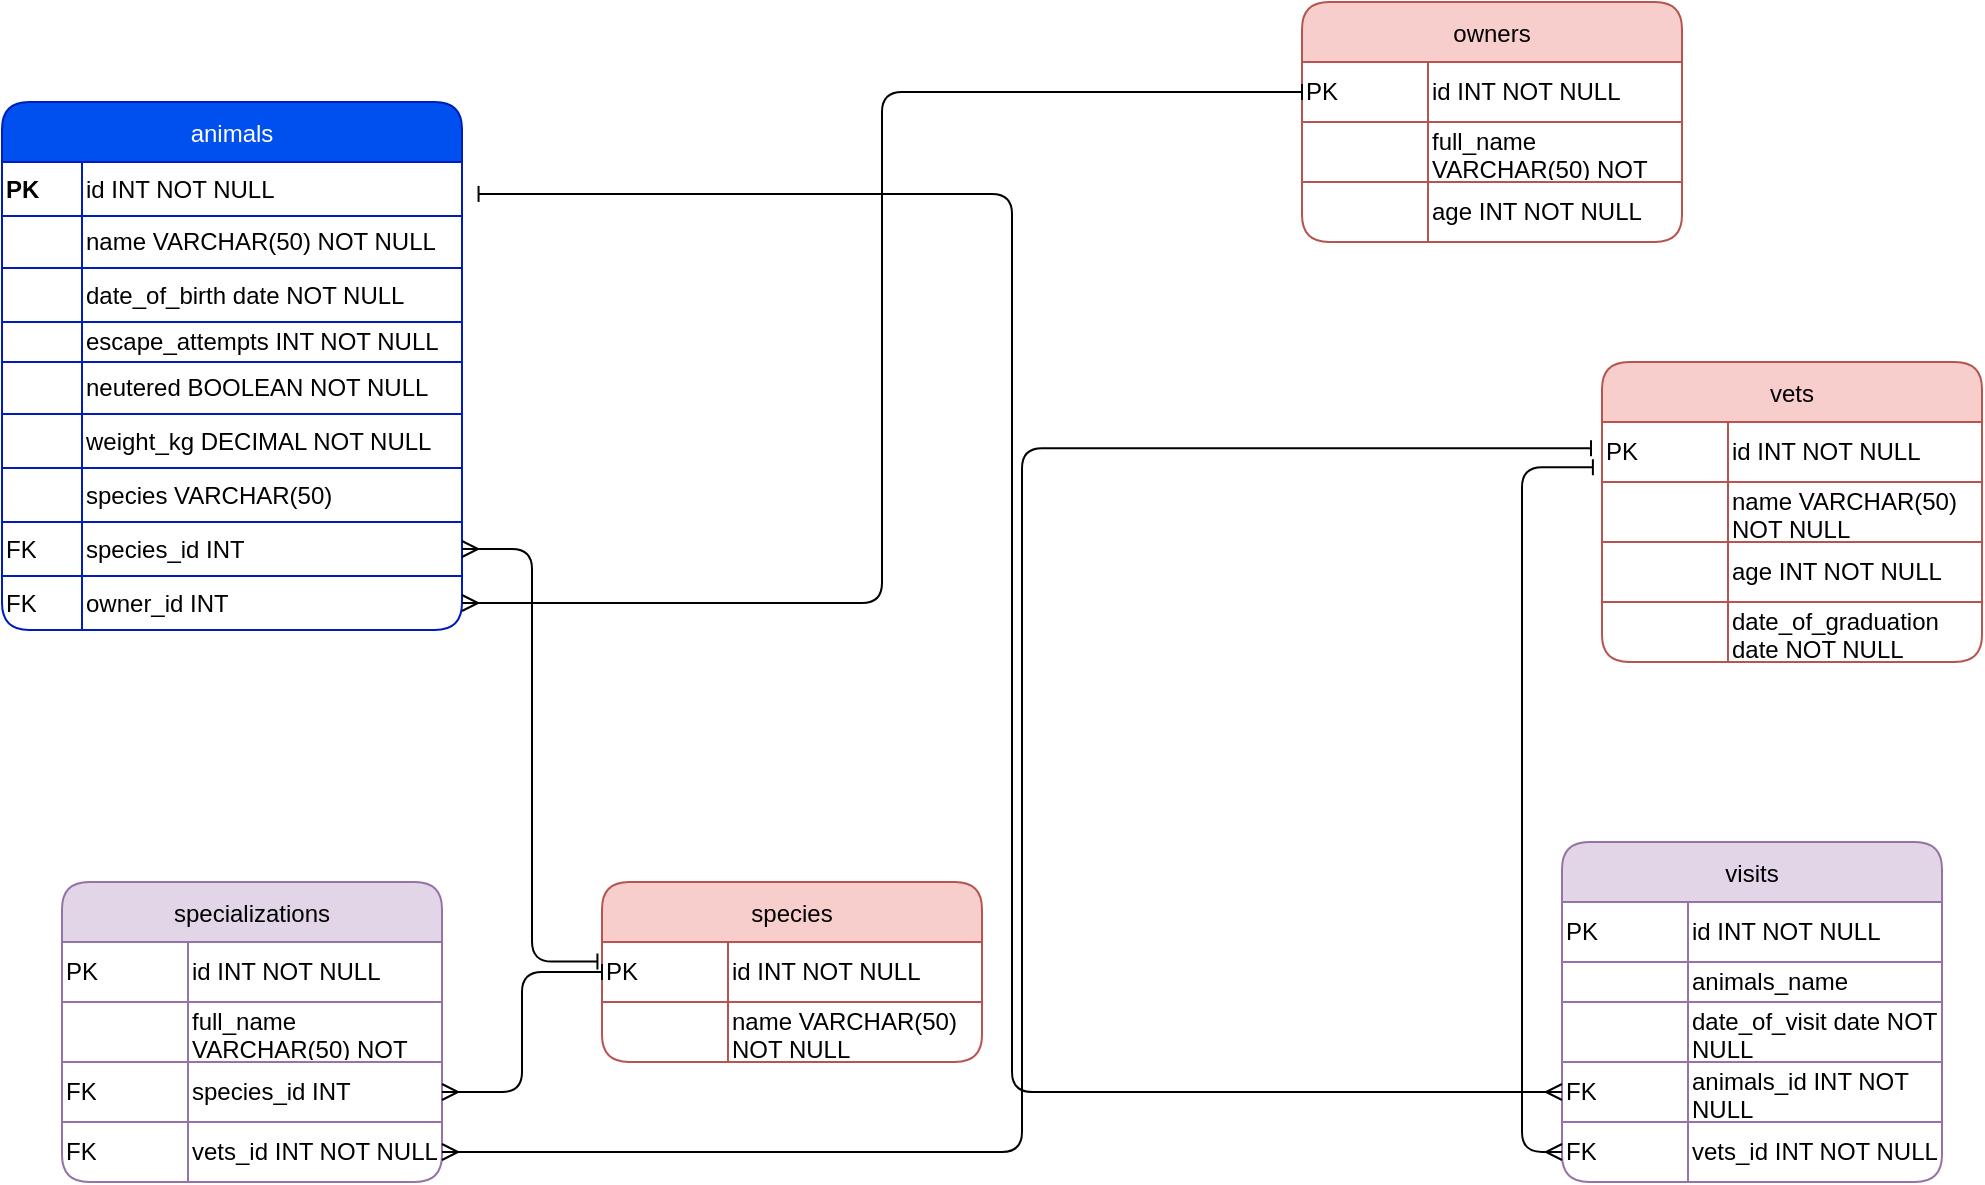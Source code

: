 <mxfile>
    <diagram id="R2lEEEUBdFMjLlhIrx00" name="Page-1">
        <mxGraphModel dx="617" dy="1451" grid="1" gridSize="10" guides="1" tooltips="1" connect="1" arrows="1" fold="1" page="1" pageScale="1" pageWidth="850" pageHeight="1100" math="0" shadow="0" extFonts="Permanent Marker^https://fonts.googleapis.com/css?family=Permanent+Marker">
            <root>
                <mxCell id="0"/>
                <mxCell id="1" parent="0"/>
                <mxCell id="uYI1tOV3QVHNaPLx2gHy-36" value="animals" style="shape=table;startSize=30;container=1;collapsible=0;childLayout=tableLayout;align=center;rounded=1;shadow=0;swimlaneLine=1;sketch=0;fillColor=#0050ef;strokeColor=#001DBC;fontColor=#ffffff;" parent="1" vertex="1">
                    <mxGeometry x="10" y="-230" width="230" height="264" as="geometry"/>
                </mxCell>
                <mxCell id="uYI1tOV3QVHNaPLx2gHy-37" value="" style="shape=tableRow;horizontal=0;startSize=0;swimlaneHead=0;swimlaneBody=0;top=0;left=0;bottom=0;right=0;collapsible=0;dropTarget=0;fillColor=none;points=[[0,0.5],[1,0.5]];portConstraint=eastwest;align=left;" parent="uYI1tOV3QVHNaPLx2gHy-36" vertex="1">
                    <mxGeometry y="30" width="230" height="27" as="geometry"/>
                </mxCell>
                <mxCell id="uYI1tOV3QVHNaPLx2gHy-38" value="&lt;b&gt;PK&lt;/b&gt;" style="shape=partialRectangle;html=1;whiteSpace=wrap;connectable=0;overflow=hidden;fillColor=none;top=0;left=0;bottom=0;right=0;pointerEvents=1;align=left;" parent="uYI1tOV3QVHNaPLx2gHy-37" vertex="1">
                    <mxGeometry width="40" height="27" as="geometry">
                        <mxRectangle width="40" height="27" as="alternateBounds"/>
                    </mxGeometry>
                </mxCell>
                <mxCell id="uYI1tOV3QVHNaPLx2gHy-39" value="id INT NOT NULL" style="shape=partialRectangle;html=1;whiteSpace=wrap;connectable=0;overflow=hidden;fillColor=none;top=0;left=0;bottom=0;right=0;pointerEvents=1;align=left;" parent="uYI1tOV3QVHNaPLx2gHy-37" vertex="1">
                    <mxGeometry x="40" width="190" height="27" as="geometry">
                        <mxRectangle width="190" height="27" as="alternateBounds"/>
                    </mxGeometry>
                </mxCell>
                <mxCell id="uYI1tOV3QVHNaPLx2gHy-40" value="" style="shape=tableRow;horizontal=0;startSize=0;swimlaneHead=0;swimlaneBody=0;top=0;left=0;bottom=0;right=0;collapsible=0;dropTarget=0;fillColor=none;points=[[0,0.5],[1,0.5]];portConstraint=eastwest;align=left;" parent="uYI1tOV3QVHNaPLx2gHy-36" vertex="1">
                    <mxGeometry y="57" width="230" height="26" as="geometry"/>
                </mxCell>
                <mxCell id="uYI1tOV3QVHNaPLx2gHy-41" value="" style="shape=partialRectangle;html=1;whiteSpace=wrap;connectable=0;overflow=hidden;fillColor=none;top=0;left=0;bottom=0;right=0;pointerEvents=1;align=left;" parent="uYI1tOV3QVHNaPLx2gHy-40" vertex="1">
                    <mxGeometry width="40" height="26" as="geometry">
                        <mxRectangle width="40" height="26" as="alternateBounds"/>
                    </mxGeometry>
                </mxCell>
                <mxCell id="uYI1tOV3QVHNaPLx2gHy-42" value="name VARCHAR(50) NOT NULL" style="shape=partialRectangle;html=1;whiteSpace=wrap;connectable=0;overflow=hidden;fillColor=none;top=0;left=0;bottom=0;right=0;pointerEvents=1;align=left;" parent="uYI1tOV3QVHNaPLx2gHy-40" vertex="1">
                    <mxGeometry x="40" width="190" height="26" as="geometry">
                        <mxRectangle width="190" height="26" as="alternateBounds"/>
                    </mxGeometry>
                </mxCell>
                <mxCell id="uYI1tOV3QVHNaPLx2gHy-43" value="" style="shape=tableRow;horizontal=0;startSize=0;swimlaneHead=0;swimlaneBody=0;top=0;left=0;bottom=0;right=0;collapsible=0;dropTarget=0;fillColor=none;points=[[0,0.5],[1,0.5]];portConstraint=eastwest;align=left;" parent="uYI1tOV3QVHNaPLx2gHy-36" vertex="1">
                    <mxGeometry y="83" width="230" height="27" as="geometry"/>
                </mxCell>
                <mxCell id="uYI1tOV3QVHNaPLx2gHy-44" value="" style="shape=partialRectangle;html=1;whiteSpace=wrap;connectable=0;overflow=hidden;fillColor=none;top=0;left=0;bottom=0;right=0;pointerEvents=1;align=left;" parent="uYI1tOV3QVHNaPLx2gHy-43" vertex="1">
                    <mxGeometry width="40" height="27" as="geometry">
                        <mxRectangle width="40" height="27" as="alternateBounds"/>
                    </mxGeometry>
                </mxCell>
                <mxCell id="uYI1tOV3QVHNaPLx2gHy-45" value="date_of_birth date NOT NULL" style="shape=partialRectangle;html=1;whiteSpace=wrap;connectable=0;overflow=hidden;fillColor=none;top=0;left=0;bottom=0;right=0;pointerEvents=1;align=left;" parent="uYI1tOV3QVHNaPLx2gHy-43" vertex="1">
                    <mxGeometry x="40" width="190" height="27" as="geometry">
                        <mxRectangle width="190" height="27" as="alternateBounds"/>
                    </mxGeometry>
                </mxCell>
                <mxCell id="uYI1tOV3QVHNaPLx2gHy-46" value="" style="shape=tableRow;horizontal=0;startSize=0;swimlaneHead=0;swimlaneBody=0;top=0;left=0;bottom=0;right=0;collapsible=0;dropTarget=0;fillColor=none;points=[[0,0.5],[1,0.5]];portConstraint=eastwest;align=left;" parent="uYI1tOV3QVHNaPLx2gHy-36" vertex="1">
                    <mxGeometry y="110" width="230" height="20" as="geometry"/>
                </mxCell>
                <mxCell id="uYI1tOV3QVHNaPLx2gHy-47" value="" style="shape=partialRectangle;html=1;whiteSpace=wrap;connectable=0;overflow=hidden;fillColor=none;top=0;left=0;bottom=0;right=0;pointerEvents=1;align=left;" parent="uYI1tOV3QVHNaPLx2gHy-46" vertex="1">
                    <mxGeometry width="40" height="20" as="geometry">
                        <mxRectangle width="40" height="20" as="alternateBounds"/>
                    </mxGeometry>
                </mxCell>
                <mxCell id="uYI1tOV3QVHNaPLx2gHy-48" value="escape_attempts INT NOT NULL" style="shape=partialRectangle;html=1;whiteSpace=wrap;connectable=0;overflow=hidden;fillColor=none;top=0;left=0;bottom=0;right=0;pointerEvents=1;align=left;" parent="uYI1tOV3QVHNaPLx2gHy-46" vertex="1">
                    <mxGeometry x="40" width="190" height="20" as="geometry">
                        <mxRectangle width="190" height="20" as="alternateBounds"/>
                    </mxGeometry>
                </mxCell>
                <mxCell id="uYI1tOV3QVHNaPLx2gHy-49" value="" style="shape=tableRow;horizontal=0;startSize=0;swimlaneHead=0;swimlaneBody=0;top=0;left=0;bottom=0;right=0;collapsible=0;dropTarget=0;fillColor=none;points=[[0,0.5],[1,0.5]];portConstraint=eastwest;align=left;" parent="uYI1tOV3QVHNaPLx2gHy-36" vertex="1">
                    <mxGeometry y="130" width="230" height="26" as="geometry"/>
                </mxCell>
                <mxCell id="uYI1tOV3QVHNaPLx2gHy-50" value="" style="shape=partialRectangle;html=1;whiteSpace=wrap;connectable=0;overflow=hidden;fillColor=none;top=0;left=0;bottom=0;right=0;pointerEvents=1;align=left;" parent="uYI1tOV3QVHNaPLx2gHy-49" vertex="1">
                    <mxGeometry width="40" height="26" as="geometry">
                        <mxRectangle width="40" height="26" as="alternateBounds"/>
                    </mxGeometry>
                </mxCell>
                <mxCell id="uYI1tOV3QVHNaPLx2gHy-51" value="neutered BOOLEAN NOT NULL" style="shape=partialRectangle;html=1;whiteSpace=wrap;connectable=0;overflow=hidden;fillColor=none;top=0;left=0;bottom=0;right=0;pointerEvents=1;align=left;" parent="uYI1tOV3QVHNaPLx2gHy-49" vertex="1">
                    <mxGeometry x="40" width="190" height="26" as="geometry">
                        <mxRectangle width="190" height="26" as="alternateBounds"/>
                    </mxGeometry>
                </mxCell>
                <mxCell id="uYI1tOV3QVHNaPLx2gHy-52" value="" style="shape=tableRow;horizontal=0;startSize=0;swimlaneHead=0;swimlaneBody=0;top=0;left=0;bottom=0;right=0;collapsible=0;dropTarget=0;fillColor=none;points=[[0,0.5],[1,0.5]];portConstraint=eastwest;align=left;" parent="uYI1tOV3QVHNaPLx2gHy-36" vertex="1">
                    <mxGeometry y="156" width="230" height="27" as="geometry"/>
                </mxCell>
                <mxCell id="uYI1tOV3QVHNaPLx2gHy-53" value="" style="shape=partialRectangle;html=1;whiteSpace=wrap;connectable=0;overflow=hidden;fillColor=none;top=0;left=0;bottom=0;right=0;pointerEvents=1;align=left;" parent="uYI1tOV3QVHNaPLx2gHy-52" vertex="1">
                    <mxGeometry width="40" height="27" as="geometry">
                        <mxRectangle width="40" height="27" as="alternateBounds"/>
                    </mxGeometry>
                </mxCell>
                <mxCell id="uYI1tOV3QVHNaPLx2gHy-54" value="weight_kg DECIMAL NOT NULL" style="shape=partialRectangle;html=1;whiteSpace=wrap;connectable=0;overflow=hidden;fillColor=none;top=0;left=0;bottom=0;right=0;pointerEvents=1;align=left;" parent="uYI1tOV3QVHNaPLx2gHy-52" vertex="1">
                    <mxGeometry x="40" width="190" height="27" as="geometry">
                        <mxRectangle width="190" height="27" as="alternateBounds"/>
                    </mxGeometry>
                </mxCell>
                <mxCell id="uYI1tOV3QVHNaPLx2gHy-69" style="shape=tableRow;horizontal=0;startSize=0;swimlaneHead=0;swimlaneBody=0;top=0;left=0;bottom=0;right=0;collapsible=0;dropTarget=0;fillColor=none;points=[[0,0.5],[1,0.5]];portConstraint=eastwest;align=left;" parent="uYI1tOV3QVHNaPLx2gHy-36" vertex="1">
                    <mxGeometry y="183" width="230" height="27" as="geometry"/>
                </mxCell>
                <mxCell id="uYI1tOV3QVHNaPLx2gHy-70" style="shape=partialRectangle;html=1;whiteSpace=wrap;connectable=0;overflow=hidden;fillColor=none;top=0;left=0;bottom=0;right=0;pointerEvents=1;align=left;" parent="uYI1tOV3QVHNaPLx2gHy-69" vertex="1">
                    <mxGeometry width="40" height="27" as="geometry">
                        <mxRectangle width="40" height="27" as="alternateBounds"/>
                    </mxGeometry>
                </mxCell>
                <mxCell id="uYI1tOV3QVHNaPLx2gHy-71" value="species VARCHAR(50)" style="shape=partialRectangle;html=1;whiteSpace=wrap;connectable=0;overflow=hidden;fillColor=none;top=0;left=0;bottom=0;right=0;pointerEvents=1;align=left;" parent="uYI1tOV3QVHNaPLx2gHy-69" vertex="1">
                    <mxGeometry x="40" width="190" height="27" as="geometry">
                        <mxRectangle width="190" height="27" as="alternateBounds"/>
                    </mxGeometry>
                </mxCell>
                <mxCell id="uYI1tOV3QVHNaPLx2gHy-82" style="shape=tableRow;horizontal=0;startSize=0;swimlaneHead=0;swimlaneBody=0;top=0;left=0;bottom=0;right=0;collapsible=0;dropTarget=0;fillColor=none;points=[[0,0.5],[1,0.5]];portConstraint=eastwest;align=left;" parent="uYI1tOV3QVHNaPLx2gHy-36" vertex="1">
                    <mxGeometry y="210" width="230" height="27" as="geometry"/>
                </mxCell>
                <mxCell id="uYI1tOV3QVHNaPLx2gHy-83" value="FK" style="shape=partialRectangle;html=1;whiteSpace=wrap;connectable=0;overflow=hidden;fillColor=none;top=0;left=0;bottom=0;right=0;pointerEvents=1;align=left;" parent="uYI1tOV3QVHNaPLx2gHy-82" vertex="1">
                    <mxGeometry width="40" height="27" as="geometry">
                        <mxRectangle width="40" height="27" as="alternateBounds"/>
                    </mxGeometry>
                </mxCell>
                <mxCell id="uYI1tOV3QVHNaPLx2gHy-84" value="species_id INT" style="shape=partialRectangle;html=1;whiteSpace=wrap;connectable=0;overflow=hidden;fillColor=none;top=0;left=0;bottom=0;right=0;pointerEvents=1;align=left;" parent="uYI1tOV3QVHNaPLx2gHy-82" vertex="1">
                    <mxGeometry x="40" width="190" height="27" as="geometry">
                        <mxRectangle width="190" height="27" as="alternateBounds"/>
                    </mxGeometry>
                </mxCell>
                <mxCell id="uYI1tOV3QVHNaPLx2gHy-85" style="shape=tableRow;horizontal=0;startSize=0;swimlaneHead=0;swimlaneBody=0;top=0;left=0;bottom=0;right=0;collapsible=0;dropTarget=0;fillColor=none;points=[[0,0.5],[1,0.5]];portConstraint=eastwest;align=left;" parent="uYI1tOV3QVHNaPLx2gHy-36" vertex="1">
                    <mxGeometry y="237" width="230" height="27" as="geometry"/>
                </mxCell>
                <mxCell id="uYI1tOV3QVHNaPLx2gHy-86" value="FK" style="shape=partialRectangle;html=1;whiteSpace=wrap;connectable=0;overflow=hidden;fillColor=none;top=0;left=0;bottom=0;right=0;pointerEvents=1;align=left;" parent="uYI1tOV3QVHNaPLx2gHy-85" vertex="1">
                    <mxGeometry width="40" height="27" as="geometry">
                        <mxRectangle width="40" height="27" as="alternateBounds"/>
                    </mxGeometry>
                </mxCell>
                <mxCell id="uYI1tOV3QVHNaPLx2gHy-87" value="owner_id INT" style="shape=partialRectangle;html=1;whiteSpace=wrap;connectable=0;overflow=hidden;fillColor=none;top=0;left=0;bottom=0;right=0;pointerEvents=1;align=left;" parent="uYI1tOV3QVHNaPLx2gHy-85" vertex="1">
                    <mxGeometry x="40" width="190" height="27" as="geometry">
                        <mxRectangle width="190" height="27" as="alternateBounds"/>
                    </mxGeometry>
                </mxCell>
                <mxCell id="uYI1tOV3QVHNaPLx2gHy-55" value="owners" style="shape=table;startSize=30;container=1;collapsible=0;childLayout=tableLayout;align=center;rounded=1;fillColor=#f8cecc;strokeColor=#b85450;" parent="1" vertex="1">
                    <mxGeometry x="660" y="-280" width="190" height="120" as="geometry"/>
                </mxCell>
                <mxCell id="uYI1tOV3QVHNaPLx2gHy-56" value="" style="shape=tableRow;horizontal=0;startSize=0;swimlaneHead=0;swimlaneBody=0;top=0;left=0;bottom=0;right=0;collapsible=0;dropTarget=0;fillColor=none;points=[[0,0.5],[1,0.5]];portConstraint=eastwest;align=left;" parent="uYI1tOV3QVHNaPLx2gHy-55" vertex="1">
                    <mxGeometry y="30" width="190" height="30" as="geometry"/>
                </mxCell>
                <mxCell id="uYI1tOV3QVHNaPLx2gHy-57" value="PK" style="shape=partialRectangle;html=1;whiteSpace=wrap;connectable=0;overflow=hidden;fillColor=none;top=0;left=0;bottom=0;right=0;pointerEvents=1;align=left;" parent="uYI1tOV3QVHNaPLx2gHy-56" vertex="1">
                    <mxGeometry width="63" height="30" as="geometry">
                        <mxRectangle width="63" height="30" as="alternateBounds"/>
                    </mxGeometry>
                </mxCell>
                <mxCell id="uYI1tOV3QVHNaPLx2gHy-58" value="id INT NOT NULL" style="shape=partialRectangle;html=1;whiteSpace=wrap;connectable=0;overflow=hidden;fillColor=none;top=0;left=0;bottom=0;right=0;pointerEvents=1;align=left;" parent="uYI1tOV3QVHNaPLx2gHy-56" vertex="1">
                    <mxGeometry x="63" width="127" height="30" as="geometry">
                        <mxRectangle width="127" height="30" as="alternateBounds"/>
                    </mxGeometry>
                </mxCell>
                <mxCell id="uYI1tOV3QVHNaPLx2gHy-59" value="" style="shape=tableRow;horizontal=0;startSize=0;swimlaneHead=0;swimlaneBody=0;top=0;left=0;bottom=0;right=0;collapsible=0;dropTarget=0;fillColor=none;points=[[0,0.5],[1,0.5]];portConstraint=eastwest;align=left;" parent="uYI1tOV3QVHNaPLx2gHy-55" vertex="1">
                    <mxGeometry y="60" width="190" height="30" as="geometry"/>
                </mxCell>
                <mxCell id="uYI1tOV3QVHNaPLx2gHy-60" value="" style="shape=partialRectangle;html=1;whiteSpace=wrap;connectable=0;overflow=hidden;fillColor=none;top=0;left=0;bottom=0;right=0;pointerEvents=1;align=left;" parent="uYI1tOV3QVHNaPLx2gHy-59" vertex="1">
                    <mxGeometry width="63" height="30" as="geometry">
                        <mxRectangle width="63" height="30" as="alternateBounds"/>
                    </mxGeometry>
                </mxCell>
                <mxCell id="uYI1tOV3QVHNaPLx2gHy-61" value="full_name VARCHAR(50) NOT NULL" style="shape=partialRectangle;html=1;whiteSpace=wrap;connectable=0;overflow=hidden;fillColor=none;top=0;left=0;bottom=0;right=0;pointerEvents=1;align=left;" parent="uYI1tOV3QVHNaPLx2gHy-59" vertex="1">
                    <mxGeometry x="63" width="127" height="30" as="geometry">
                        <mxRectangle width="127" height="30" as="alternateBounds"/>
                    </mxGeometry>
                </mxCell>
                <mxCell id="uYI1tOV3QVHNaPLx2gHy-62" value="" style="shape=tableRow;horizontal=0;startSize=0;swimlaneHead=0;swimlaneBody=0;top=0;left=0;bottom=0;right=0;collapsible=0;dropTarget=0;fillColor=none;points=[[0,0.5],[1,0.5]];portConstraint=eastwest;align=left;" parent="uYI1tOV3QVHNaPLx2gHy-55" vertex="1">
                    <mxGeometry y="90" width="190" height="30" as="geometry"/>
                </mxCell>
                <mxCell id="uYI1tOV3QVHNaPLx2gHy-63" value="" style="shape=partialRectangle;html=1;whiteSpace=wrap;connectable=0;overflow=hidden;fillColor=none;top=0;left=0;bottom=0;right=0;pointerEvents=1;align=left;" parent="uYI1tOV3QVHNaPLx2gHy-62" vertex="1">
                    <mxGeometry width="63" height="30" as="geometry">
                        <mxRectangle width="63" height="30" as="alternateBounds"/>
                    </mxGeometry>
                </mxCell>
                <mxCell id="uYI1tOV3QVHNaPLx2gHy-64" value="age INT NOT NULL" style="shape=partialRectangle;html=1;whiteSpace=wrap;connectable=0;overflow=hidden;fillColor=none;top=0;left=0;bottom=0;right=0;pointerEvents=1;align=left;" parent="uYI1tOV3QVHNaPLx2gHy-62" vertex="1">
                    <mxGeometry x="63" width="127" height="30" as="geometry">
                        <mxRectangle width="127" height="30" as="alternateBounds"/>
                    </mxGeometry>
                </mxCell>
                <mxCell id="uYI1tOV3QVHNaPLx2gHy-72" value="vets" style="shape=table;startSize=30;container=1;collapsible=0;childLayout=tableLayout;align=center;rounded=1;fillColor=#f8cecc;strokeColor=#b85450;" parent="1" vertex="1">
                    <mxGeometry x="810" y="-100" width="190" height="150" as="geometry"/>
                </mxCell>
                <mxCell id="uYI1tOV3QVHNaPLx2gHy-73" value="" style="shape=tableRow;horizontal=0;startSize=0;swimlaneHead=0;swimlaneBody=0;top=0;left=0;bottom=0;right=0;collapsible=0;dropTarget=0;fillColor=none;points=[[0,0.5],[1,0.5]];portConstraint=eastwest;align=left;" parent="uYI1tOV3QVHNaPLx2gHy-72" vertex="1">
                    <mxGeometry y="30" width="190" height="30" as="geometry"/>
                </mxCell>
                <mxCell id="uYI1tOV3QVHNaPLx2gHy-74" value="PK" style="shape=partialRectangle;html=1;whiteSpace=wrap;connectable=0;overflow=hidden;fillColor=none;top=0;left=0;bottom=0;right=0;pointerEvents=1;align=left;" parent="uYI1tOV3QVHNaPLx2gHy-73" vertex="1">
                    <mxGeometry width="63" height="30" as="geometry">
                        <mxRectangle width="63" height="30" as="alternateBounds"/>
                    </mxGeometry>
                </mxCell>
                <mxCell id="uYI1tOV3QVHNaPLx2gHy-75" value="id INT NOT NULL" style="shape=partialRectangle;html=1;whiteSpace=wrap;connectable=0;overflow=hidden;fillColor=none;top=0;left=0;bottom=0;right=0;pointerEvents=1;align=left;" parent="uYI1tOV3QVHNaPLx2gHy-73" vertex="1">
                    <mxGeometry x="63" width="127" height="30" as="geometry">
                        <mxRectangle width="127" height="30" as="alternateBounds"/>
                    </mxGeometry>
                </mxCell>
                <mxCell id="uYI1tOV3QVHNaPLx2gHy-76" value="" style="shape=tableRow;horizontal=0;startSize=0;swimlaneHead=0;swimlaneBody=0;top=0;left=0;bottom=0;right=0;collapsible=0;dropTarget=0;fillColor=none;points=[[0,0.5],[1,0.5]];portConstraint=eastwest;align=left;" parent="uYI1tOV3QVHNaPLx2gHy-72" vertex="1">
                    <mxGeometry y="60" width="190" height="30" as="geometry"/>
                </mxCell>
                <mxCell id="uYI1tOV3QVHNaPLx2gHy-77" value="" style="shape=partialRectangle;html=1;whiteSpace=wrap;connectable=0;overflow=hidden;fillColor=none;top=0;left=0;bottom=0;right=0;pointerEvents=1;align=left;" parent="uYI1tOV3QVHNaPLx2gHy-76" vertex="1">
                    <mxGeometry width="63" height="30" as="geometry">
                        <mxRectangle width="63" height="30" as="alternateBounds"/>
                    </mxGeometry>
                </mxCell>
                <mxCell id="uYI1tOV3QVHNaPLx2gHy-78" value="name VARCHAR(50) NOT NULL" style="shape=partialRectangle;html=1;whiteSpace=wrap;connectable=0;overflow=hidden;fillColor=none;top=0;left=0;bottom=0;right=0;pointerEvents=1;align=left;" parent="uYI1tOV3QVHNaPLx2gHy-76" vertex="1">
                    <mxGeometry x="63" width="127" height="30" as="geometry">
                        <mxRectangle width="127" height="30" as="alternateBounds"/>
                    </mxGeometry>
                </mxCell>
                <mxCell id="uYI1tOV3QVHNaPLx2gHy-79" value="" style="shape=tableRow;horizontal=0;startSize=0;swimlaneHead=0;swimlaneBody=0;top=0;left=0;bottom=0;right=0;collapsible=0;dropTarget=0;fillColor=none;points=[[0,0.5],[1,0.5]];portConstraint=eastwest;align=left;" parent="uYI1tOV3QVHNaPLx2gHy-72" vertex="1">
                    <mxGeometry y="90" width="190" height="30" as="geometry"/>
                </mxCell>
                <mxCell id="uYI1tOV3QVHNaPLx2gHy-80" value="" style="shape=partialRectangle;html=1;whiteSpace=wrap;connectable=0;overflow=hidden;fillColor=none;top=0;left=0;bottom=0;right=0;pointerEvents=1;align=left;" parent="uYI1tOV3QVHNaPLx2gHy-79" vertex="1">
                    <mxGeometry width="63" height="30" as="geometry">
                        <mxRectangle width="63" height="30" as="alternateBounds"/>
                    </mxGeometry>
                </mxCell>
                <mxCell id="uYI1tOV3QVHNaPLx2gHy-81" value="age INT NOT NULL" style="shape=partialRectangle;html=1;whiteSpace=wrap;connectable=0;overflow=hidden;fillColor=none;top=0;left=0;bottom=0;right=0;pointerEvents=1;align=left;" parent="uYI1tOV3QVHNaPLx2gHy-79" vertex="1">
                    <mxGeometry x="63" width="127" height="30" as="geometry">
                        <mxRectangle width="127" height="30" as="alternateBounds"/>
                    </mxGeometry>
                </mxCell>
                <mxCell id="uYI1tOV3QVHNaPLx2gHy-88" style="shape=tableRow;horizontal=0;startSize=0;swimlaneHead=0;swimlaneBody=0;top=0;left=0;bottom=0;right=0;collapsible=0;dropTarget=0;fillColor=none;points=[[0,0.5],[1,0.5]];portConstraint=eastwest;align=left;" parent="uYI1tOV3QVHNaPLx2gHy-72" vertex="1">
                    <mxGeometry y="120" width="190" height="30" as="geometry"/>
                </mxCell>
                <mxCell id="uYI1tOV3QVHNaPLx2gHy-89" style="shape=partialRectangle;html=1;whiteSpace=wrap;connectable=0;overflow=hidden;fillColor=none;top=0;left=0;bottom=0;right=0;pointerEvents=1;align=left;" parent="uYI1tOV3QVHNaPLx2gHy-88" vertex="1">
                    <mxGeometry width="63" height="30" as="geometry">
                        <mxRectangle width="63" height="30" as="alternateBounds"/>
                    </mxGeometry>
                </mxCell>
                <mxCell id="uYI1tOV3QVHNaPLx2gHy-90" value="date_of_graduation date NOT NULL" style="shape=partialRectangle;html=1;whiteSpace=wrap;connectable=0;overflow=hidden;fillColor=none;top=0;left=0;bottom=0;right=0;pointerEvents=1;align=left;" parent="uYI1tOV3QVHNaPLx2gHy-88" vertex="1">
                    <mxGeometry x="63" width="127" height="30" as="geometry">
                        <mxRectangle width="127" height="30" as="alternateBounds"/>
                    </mxGeometry>
                </mxCell>
                <mxCell id="uYI1tOV3QVHNaPLx2gHy-91" value="specializations" style="shape=table;startSize=30;container=1;collapsible=0;childLayout=tableLayout;align=center;rounded=1;fillColor=#e1d5e7;strokeColor=#9673a6;" parent="1" vertex="1">
                    <mxGeometry x="40" y="160" width="190" height="150" as="geometry"/>
                </mxCell>
                <mxCell id="uYI1tOV3QVHNaPLx2gHy-92" value="" style="shape=tableRow;horizontal=0;startSize=0;swimlaneHead=0;swimlaneBody=0;top=0;left=0;bottom=0;right=0;collapsible=0;dropTarget=0;fillColor=none;points=[[0,0.5],[1,0.5]];portConstraint=eastwest;align=left;" parent="uYI1tOV3QVHNaPLx2gHy-91" vertex="1">
                    <mxGeometry y="30" width="190" height="30" as="geometry"/>
                </mxCell>
                <mxCell id="uYI1tOV3QVHNaPLx2gHy-93" value="PK" style="shape=partialRectangle;html=1;whiteSpace=wrap;connectable=0;overflow=hidden;fillColor=none;top=0;left=0;bottom=0;right=0;pointerEvents=1;align=left;" parent="uYI1tOV3QVHNaPLx2gHy-92" vertex="1">
                    <mxGeometry width="63" height="30" as="geometry">
                        <mxRectangle width="63" height="30" as="alternateBounds"/>
                    </mxGeometry>
                </mxCell>
                <mxCell id="uYI1tOV3QVHNaPLx2gHy-94" value="id INT NOT NULL" style="shape=partialRectangle;html=1;whiteSpace=wrap;connectable=0;overflow=hidden;fillColor=none;top=0;left=0;bottom=0;right=0;pointerEvents=1;align=left;" parent="uYI1tOV3QVHNaPLx2gHy-92" vertex="1">
                    <mxGeometry x="63" width="127" height="30" as="geometry">
                        <mxRectangle width="127" height="30" as="alternateBounds"/>
                    </mxGeometry>
                </mxCell>
                <mxCell id="uYI1tOV3QVHNaPLx2gHy-95" value="" style="shape=tableRow;horizontal=0;startSize=0;swimlaneHead=0;swimlaneBody=0;top=0;left=0;bottom=0;right=0;collapsible=0;dropTarget=0;fillColor=none;points=[[0,0.5],[1,0.5]];portConstraint=eastwest;align=left;" parent="uYI1tOV3QVHNaPLx2gHy-91" vertex="1">
                    <mxGeometry y="60" width="190" height="30" as="geometry"/>
                </mxCell>
                <mxCell id="uYI1tOV3QVHNaPLx2gHy-96" value="" style="shape=partialRectangle;html=1;whiteSpace=wrap;connectable=0;overflow=hidden;fillColor=none;top=0;left=0;bottom=0;right=0;pointerEvents=1;align=left;" parent="uYI1tOV3QVHNaPLx2gHy-95" vertex="1">
                    <mxGeometry width="63" height="30" as="geometry">
                        <mxRectangle width="63" height="30" as="alternateBounds"/>
                    </mxGeometry>
                </mxCell>
                <mxCell id="uYI1tOV3QVHNaPLx2gHy-97" value="full_name VARCHAR(50) NOT NULL" style="shape=partialRectangle;html=1;whiteSpace=wrap;connectable=0;overflow=hidden;fillColor=none;top=0;left=0;bottom=0;right=0;pointerEvents=1;align=left;" parent="uYI1tOV3QVHNaPLx2gHy-95" vertex="1">
                    <mxGeometry x="63" width="127" height="30" as="geometry">
                        <mxRectangle width="127" height="30" as="alternateBounds"/>
                    </mxGeometry>
                </mxCell>
                <mxCell id="uYI1tOV3QVHNaPLx2gHy-98" value="" style="shape=tableRow;horizontal=0;startSize=0;swimlaneHead=0;swimlaneBody=0;top=0;left=0;bottom=0;right=0;collapsible=0;dropTarget=0;fillColor=none;points=[[0,0.5],[1,0.5]];portConstraint=eastwest;align=left;" parent="uYI1tOV3QVHNaPLx2gHy-91" vertex="1">
                    <mxGeometry y="90" width="190" height="30" as="geometry"/>
                </mxCell>
                <mxCell id="uYI1tOV3QVHNaPLx2gHy-99" value="FK" style="shape=partialRectangle;html=1;whiteSpace=wrap;connectable=0;overflow=hidden;fillColor=none;top=0;left=0;bottom=0;right=0;pointerEvents=1;align=left;" parent="uYI1tOV3QVHNaPLx2gHy-98" vertex="1">
                    <mxGeometry width="63" height="30" as="geometry">
                        <mxRectangle width="63" height="30" as="alternateBounds"/>
                    </mxGeometry>
                </mxCell>
                <mxCell id="uYI1tOV3QVHNaPLx2gHy-100" value="species_id INT&amp;nbsp;" style="shape=partialRectangle;html=1;whiteSpace=wrap;connectable=0;overflow=hidden;fillColor=none;top=0;left=0;bottom=0;right=0;pointerEvents=1;align=left;" parent="uYI1tOV3QVHNaPLx2gHy-98" vertex="1">
                    <mxGeometry x="63" width="127" height="30" as="geometry">
                        <mxRectangle width="127" height="30" as="alternateBounds"/>
                    </mxGeometry>
                </mxCell>
                <mxCell id="uYI1tOV3QVHNaPLx2gHy-102" style="shape=tableRow;horizontal=0;startSize=0;swimlaneHead=0;swimlaneBody=0;top=0;left=0;bottom=0;right=0;collapsible=0;dropTarget=0;fillColor=none;points=[[0,0.5],[1,0.5]];portConstraint=eastwest;align=left;" parent="uYI1tOV3QVHNaPLx2gHy-91" vertex="1">
                    <mxGeometry y="120" width="190" height="30" as="geometry"/>
                </mxCell>
                <mxCell id="uYI1tOV3QVHNaPLx2gHy-103" value="FK" style="shape=partialRectangle;html=1;whiteSpace=wrap;connectable=0;overflow=hidden;fillColor=none;top=0;left=0;bottom=0;right=0;pointerEvents=1;align=left;" parent="uYI1tOV3QVHNaPLx2gHy-102" vertex="1">
                    <mxGeometry width="63" height="30" as="geometry">
                        <mxRectangle width="63" height="30" as="alternateBounds"/>
                    </mxGeometry>
                </mxCell>
                <mxCell id="uYI1tOV3QVHNaPLx2gHy-104" value="&lt;span&gt;vets_id INT NOT NULL&lt;/span&gt;" style="shape=partialRectangle;html=1;whiteSpace=wrap;connectable=0;overflow=hidden;fillColor=none;top=0;left=0;bottom=0;right=0;pointerEvents=1;align=left;" parent="uYI1tOV3QVHNaPLx2gHy-102" vertex="1">
                    <mxGeometry x="63" width="127" height="30" as="geometry">
                        <mxRectangle width="127" height="30" as="alternateBounds"/>
                    </mxGeometry>
                </mxCell>
                <mxCell id="uYI1tOV3QVHNaPLx2gHy-105" value="visits" style="shape=table;startSize=30;container=1;collapsible=0;childLayout=tableLayout;align=center;rounded=1;fillColor=#e1d5e7;strokeColor=#9673a6;" parent="1" vertex="1">
                    <mxGeometry x="790" y="140" width="190" height="170" as="geometry"/>
                </mxCell>
                <mxCell id="uYI1tOV3QVHNaPLx2gHy-106" value="" style="shape=tableRow;horizontal=0;startSize=0;swimlaneHead=0;swimlaneBody=0;top=0;left=0;bottom=0;right=0;collapsible=0;dropTarget=0;fillColor=none;points=[[0,0.5],[1,0.5]];portConstraint=eastwest;align=left;" parent="uYI1tOV3QVHNaPLx2gHy-105" vertex="1">
                    <mxGeometry y="30" width="190" height="30" as="geometry"/>
                </mxCell>
                <mxCell id="uYI1tOV3QVHNaPLx2gHy-107" value="PK" style="shape=partialRectangle;html=1;whiteSpace=wrap;connectable=0;overflow=hidden;fillColor=none;top=0;left=0;bottom=0;right=0;pointerEvents=1;align=left;" parent="uYI1tOV3QVHNaPLx2gHy-106" vertex="1">
                    <mxGeometry width="63" height="30" as="geometry">
                        <mxRectangle width="63" height="30" as="alternateBounds"/>
                    </mxGeometry>
                </mxCell>
                <mxCell id="uYI1tOV3QVHNaPLx2gHy-108" value="id INT NOT NULL" style="shape=partialRectangle;html=1;whiteSpace=wrap;connectable=0;overflow=hidden;fillColor=none;top=0;left=0;bottom=0;right=0;pointerEvents=1;align=left;" parent="uYI1tOV3QVHNaPLx2gHy-106" vertex="1">
                    <mxGeometry x="63" width="127" height="30" as="geometry">
                        <mxRectangle width="127" height="30" as="alternateBounds"/>
                    </mxGeometry>
                </mxCell>
                <mxCell id="uYI1tOV3QVHNaPLx2gHy-109" value="" style="shape=tableRow;horizontal=0;startSize=0;swimlaneHead=0;swimlaneBody=0;top=0;left=0;bottom=0;right=0;collapsible=0;dropTarget=0;fillColor=none;points=[[0,0.5],[1,0.5]];portConstraint=eastwest;align=left;" parent="uYI1tOV3QVHNaPLx2gHy-105" vertex="1">
                    <mxGeometry y="60" width="190" height="20" as="geometry"/>
                </mxCell>
                <mxCell id="uYI1tOV3QVHNaPLx2gHy-110" value="" style="shape=partialRectangle;html=1;whiteSpace=wrap;connectable=0;overflow=hidden;fillColor=none;top=0;left=0;bottom=0;right=0;pointerEvents=1;align=left;" parent="uYI1tOV3QVHNaPLx2gHy-109" vertex="1">
                    <mxGeometry width="63" height="20" as="geometry">
                        <mxRectangle width="63" height="20" as="alternateBounds"/>
                    </mxGeometry>
                </mxCell>
                <mxCell id="uYI1tOV3QVHNaPLx2gHy-111" value="animals_name VARCHAR(50) NOT NULL" style="shape=partialRectangle;html=1;whiteSpace=wrap;connectable=0;overflow=hidden;fillColor=none;top=0;left=0;bottom=0;right=0;pointerEvents=1;align=left;" parent="uYI1tOV3QVHNaPLx2gHy-109" vertex="1">
                    <mxGeometry x="63" width="127" height="20" as="geometry">
                        <mxRectangle width="127" height="20" as="alternateBounds"/>
                    </mxGeometry>
                </mxCell>
                <mxCell id="uYI1tOV3QVHNaPLx2gHy-112" value="" style="shape=tableRow;horizontal=0;startSize=0;swimlaneHead=0;swimlaneBody=0;top=0;left=0;bottom=0;right=0;collapsible=0;dropTarget=0;fillColor=none;points=[[0,0.5],[1,0.5]];portConstraint=eastwest;align=left;" parent="uYI1tOV3QVHNaPLx2gHy-105" vertex="1">
                    <mxGeometry y="80" width="190" height="30" as="geometry"/>
                </mxCell>
                <mxCell id="uYI1tOV3QVHNaPLx2gHy-113" value="" style="shape=partialRectangle;html=1;whiteSpace=wrap;connectable=0;overflow=hidden;fillColor=none;top=0;left=0;bottom=0;right=0;pointerEvents=1;align=left;" parent="uYI1tOV3QVHNaPLx2gHy-112" vertex="1">
                    <mxGeometry width="63" height="30" as="geometry">
                        <mxRectangle width="63" height="30" as="alternateBounds"/>
                    </mxGeometry>
                </mxCell>
                <mxCell id="uYI1tOV3QVHNaPLx2gHy-114" value="date_of_visit date NOT NULL" style="shape=partialRectangle;html=1;whiteSpace=wrap;connectable=0;overflow=hidden;fillColor=none;top=0;left=0;bottom=0;right=0;pointerEvents=1;align=left;" parent="uYI1tOV3QVHNaPLx2gHy-112" vertex="1">
                    <mxGeometry x="63" width="127" height="30" as="geometry">
                        <mxRectangle width="127" height="30" as="alternateBounds"/>
                    </mxGeometry>
                </mxCell>
                <mxCell id="uYI1tOV3QVHNaPLx2gHy-115" style="shape=tableRow;horizontal=0;startSize=0;swimlaneHead=0;swimlaneBody=0;top=0;left=0;bottom=0;right=0;collapsible=0;dropTarget=0;fillColor=none;points=[[0,0.5],[1,0.5]];portConstraint=eastwest;align=left;" parent="uYI1tOV3QVHNaPLx2gHy-105" vertex="1">
                    <mxGeometry y="110" width="190" height="30" as="geometry"/>
                </mxCell>
                <mxCell id="uYI1tOV3QVHNaPLx2gHy-116" value="FK" style="shape=partialRectangle;html=1;whiteSpace=wrap;connectable=0;overflow=hidden;fillColor=none;top=0;left=0;bottom=0;right=0;pointerEvents=1;align=left;" parent="uYI1tOV3QVHNaPLx2gHy-115" vertex="1">
                    <mxGeometry width="63" height="30" as="geometry">
                        <mxRectangle width="63" height="30" as="alternateBounds"/>
                    </mxGeometry>
                </mxCell>
                <mxCell id="uYI1tOV3QVHNaPLx2gHy-117" value="animals_id INT NOT NULL" style="shape=partialRectangle;html=1;whiteSpace=wrap;connectable=0;overflow=hidden;fillColor=none;top=0;left=0;bottom=0;right=0;pointerEvents=1;align=left;" parent="uYI1tOV3QVHNaPLx2gHy-115" vertex="1">
                    <mxGeometry x="63" width="127" height="30" as="geometry">
                        <mxRectangle width="127" height="30" as="alternateBounds"/>
                    </mxGeometry>
                </mxCell>
                <mxCell id="uYI1tOV3QVHNaPLx2gHy-118" style="shape=tableRow;horizontal=0;startSize=0;swimlaneHead=0;swimlaneBody=0;top=0;left=0;bottom=0;right=0;collapsible=0;dropTarget=0;fillColor=none;points=[[0,0.5],[1,0.5]];portConstraint=eastwest;align=left;" parent="uYI1tOV3QVHNaPLx2gHy-105" vertex="1">
                    <mxGeometry y="140" width="190" height="30" as="geometry"/>
                </mxCell>
                <mxCell id="uYI1tOV3QVHNaPLx2gHy-119" value="FK" style="shape=partialRectangle;html=1;whiteSpace=wrap;connectable=0;overflow=hidden;fillColor=none;top=0;left=0;bottom=0;right=0;pointerEvents=1;align=left;" parent="uYI1tOV3QVHNaPLx2gHy-118" vertex="1">
                    <mxGeometry width="63" height="30" as="geometry">
                        <mxRectangle width="63" height="30" as="alternateBounds"/>
                    </mxGeometry>
                </mxCell>
                <mxCell id="uYI1tOV3QVHNaPLx2gHy-120" value="vets_id INT NOT NULL" style="shape=partialRectangle;html=1;whiteSpace=wrap;connectable=0;overflow=hidden;fillColor=none;top=0;left=0;bottom=0;right=0;pointerEvents=1;align=left;" parent="uYI1tOV3QVHNaPLx2gHy-118" vertex="1">
                    <mxGeometry x="63" width="127" height="30" as="geometry">
                        <mxRectangle width="127" height="30" as="alternateBounds"/>
                    </mxGeometry>
                </mxCell>
                <mxCell id="uYI1tOV3QVHNaPLx2gHy-122" value="species" style="shape=table;startSize=30;container=1;collapsible=0;childLayout=tableLayout;align=center;rounded=1;fillColor=#f8cecc;strokeColor=#b85450;" parent="1" vertex="1">
                    <mxGeometry x="310" y="160" width="190" height="90" as="geometry"/>
                </mxCell>
                <mxCell id="uYI1tOV3QVHNaPLx2gHy-123" value="" style="shape=tableRow;horizontal=0;startSize=0;swimlaneHead=0;swimlaneBody=0;top=0;left=0;bottom=0;right=0;collapsible=0;dropTarget=0;fillColor=none;points=[[0,0.5],[1,0.5]];portConstraint=eastwest;align=left;" parent="uYI1tOV3QVHNaPLx2gHy-122" vertex="1">
                    <mxGeometry y="30" width="190" height="30" as="geometry"/>
                </mxCell>
                <mxCell id="uYI1tOV3QVHNaPLx2gHy-124" value="PK" style="shape=partialRectangle;html=1;whiteSpace=wrap;connectable=0;overflow=hidden;fillColor=none;top=0;left=0;bottom=0;right=0;pointerEvents=1;align=left;" parent="uYI1tOV3QVHNaPLx2gHy-123" vertex="1">
                    <mxGeometry width="63" height="30" as="geometry">
                        <mxRectangle width="63" height="30" as="alternateBounds"/>
                    </mxGeometry>
                </mxCell>
                <mxCell id="uYI1tOV3QVHNaPLx2gHy-125" value="id INT NOT NULL" style="shape=partialRectangle;html=1;whiteSpace=wrap;connectable=0;overflow=hidden;fillColor=none;top=0;left=0;bottom=0;right=0;pointerEvents=1;align=left;" parent="uYI1tOV3QVHNaPLx2gHy-123" vertex="1">
                    <mxGeometry x="63" width="127" height="30" as="geometry">
                        <mxRectangle width="127" height="30" as="alternateBounds"/>
                    </mxGeometry>
                </mxCell>
                <mxCell id="uYI1tOV3QVHNaPLx2gHy-126" value="" style="shape=tableRow;horizontal=0;startSize=0;swimlaneHead=0;swimlaneBody=0;top=0;left=0;bottom=0;right=0;collapsible=0;dropTarget=0;fillColor=none;points=[[0,0.5],[1,0.5]];portConstraint=eastwest;align=left;" parent="uYI1tOV3QVHNaPLx2gHy-122" vertex="1">
                    <mxGeometry y="60" width="190" height="30" as="geometry"/>
                </mxCell>
                <mxCell id="uYI1tOV3QVHNaPLx2gHy-127" value="" style="shape=partialRectangle;html=1;whiteSpace=wrap;connectable=0;overflow=hidden;fillColor=none;top=0;left=0;bottom=0;right=0;pointerEvents=1;align=left;" parent="uYI1tOV3QVHNaPLx2gHy-126" vertex="1">
                    <mxGeometry width="63" height="30" as="geometry">
                        <mxRectangle width="63" height="30" as="alternateBounds"/>
                    </mxGeometry>
                </mxCell>
                <mxCell id="uYI1tOV3QVHNaPLx2gHy-128" value="name VARCHAR(50) NOT NULL" style="shape=partialRectangle;html=1;whiteSpace=wrap;connectable=0;overflow=hidden;fillColor=none;top=0;left=0;bottom=0;right=0;pointerEvents=1;align=left;" parent="uYI1tOV3QVHNaPLx2gHy-126" vertex="1">
                    <mxGeometry x="63" width="127" height="30" as="geometry">
                        <mxRectangle width="127" height="30" as="alternateBounds"/>
                    </mxGeometry>
                </mxCell>
                <mxCell id="uYI1tOV3QVHNaPLx2gHy-136" style="edgeStyle=orthogonalEdgeStyle;rounded=1;orthogonalLoop=1;jettySize=auto;html=1;exitX=1.036;exitY=0.591;exitDx=0;exitDy=0;entryX=0;entryY=0.5;entryDx=0;entryDy=0;endArrow=ERmany;endFill=0;exitPerimeter=0;startArrow=baseDash;startFill=0;" parent="1" source="uYI1tOV3QVHNaPLx2gHy-37" target="uYI1tOV3QVHNaPLx2gHy-115" edge="1">
                    <mxGeometry relative="1" as="geometry"/>
                </mxCell>
                <mxCell id="uYI1tOV3QVHNaPLx2gHy-133" style="edgeStyle=orthogonalEdgeStyle;rounded=1;orthogonalLoop=1;jettySize=auto;html=1;exitX=0;exitY=0.5;exitDx=0;exitDy=0;entryX=1;entryY=0.5;entryDx=0;entryDy=0;startArrow=baseDash;startFill=0;endArrow=ERmany;endFill=0;" parent="1" source="uYI1tOV3QVHNaPLx2gHy-56" target="uYI1tOV3QVHNaPLx2gHy-85" edge="1">
                    <mxGeometry relative="1" as="geometry"/>
                </mxCell>
                <mxCell id="uYI1tOV3QVHNaPLx2gHy-132" style="edgeStyle=orthogonalEdgeStyle;orthogonalLoop=1;jettySize=auto;html=1;exitX=-0.012;exitY=0.325;exitDx=0;exitDy=0;entryX=1;entryY=0.5;entryDx=0;entryDy=0;endArrow=ERmany;endFill=0;rounded=1;exitPerimeter=0;startArrow=baseDash;startFill=0;" parent="1" source="uYI1tOV3QVHNaPLx2gHy-123" target="uYI1tOV3QVHNaPLx2gHy-82" edge="1">
                    <mxGeometry relative="1" as="geometry"/>
                </mxCell>
                <mxCell id="uYI1tOV3QVHNaPLx2gHy-134" style="edgeStyle=orthogonalEdgeStyle;rounded=1;orthogonalLoop=1;jettySize=auto;html=1;exitX=0;exitY=0.5;exitDx=0;exitDy=0;entryX=1;entryY=0.5;entryDx=0;entryDy=0;startArrow=baseDash;startFill=0;endArrow=ERmany;endFill=0;" parent="1" source="uYI1tOV3QVHNaPLx2gHy-123" target="uYI1tOV3QVHNaPLx2gHy-98" edge="1">
                    <mxGeometry relative="1" as="geometry"/>
                </mxCell>
                <mxCell id="uYI1tOV3QVHNaPLx2gHy-135" style="edgeStyle=orthogonalEdgeStyle;rounded=1;orthogonalLoop=1;jettySize=auto;html=1;exitX=-0.029;exitY=0.437;exitDx=0;exitDy=0;entryX=1;entryY=0.5;entryDx=0;entryDy=0;exitPerimeter=0;startArrow=baseDash;startFill=0;endArrow=ERmany;endFill=0;" parent="1" source="uYI1tOV3QVHNaPLx2gHy-73" target="uYI1tOV3QVHNaPLx2gHy-102" edge="1">
                    <mxGeometry relative="1" as="geometry"/>
                </mxCell>
                <mxCell id="uYI1tOV3QVHNaPLx2gHy-137" style="edgeStyle=orthogonalEdgeStyle;rounded=1;orthogonalLoop=1;jettySize=auto;html=1;exitX=-0.024;exitY=0.754;exitDx=0;exitDy=0;entryX=0;entryY=0.5;entryDx=0;entryDy=0;exitPerimeter=0;startArrow=baseDash;startFill=0;endArrow=ERmany;endFill=0;" parent="1" source="uYI1tOV3QVHNaPLx2gHy-73" target="uYI1tOV3QVHNaPLx2gHy-118" edge="1">
                    <mxGeometry relative="1" as="geometry"/>
                </mxCell>
            </root>
        </mxGraphModel>
    </diagram>
</mxfile>